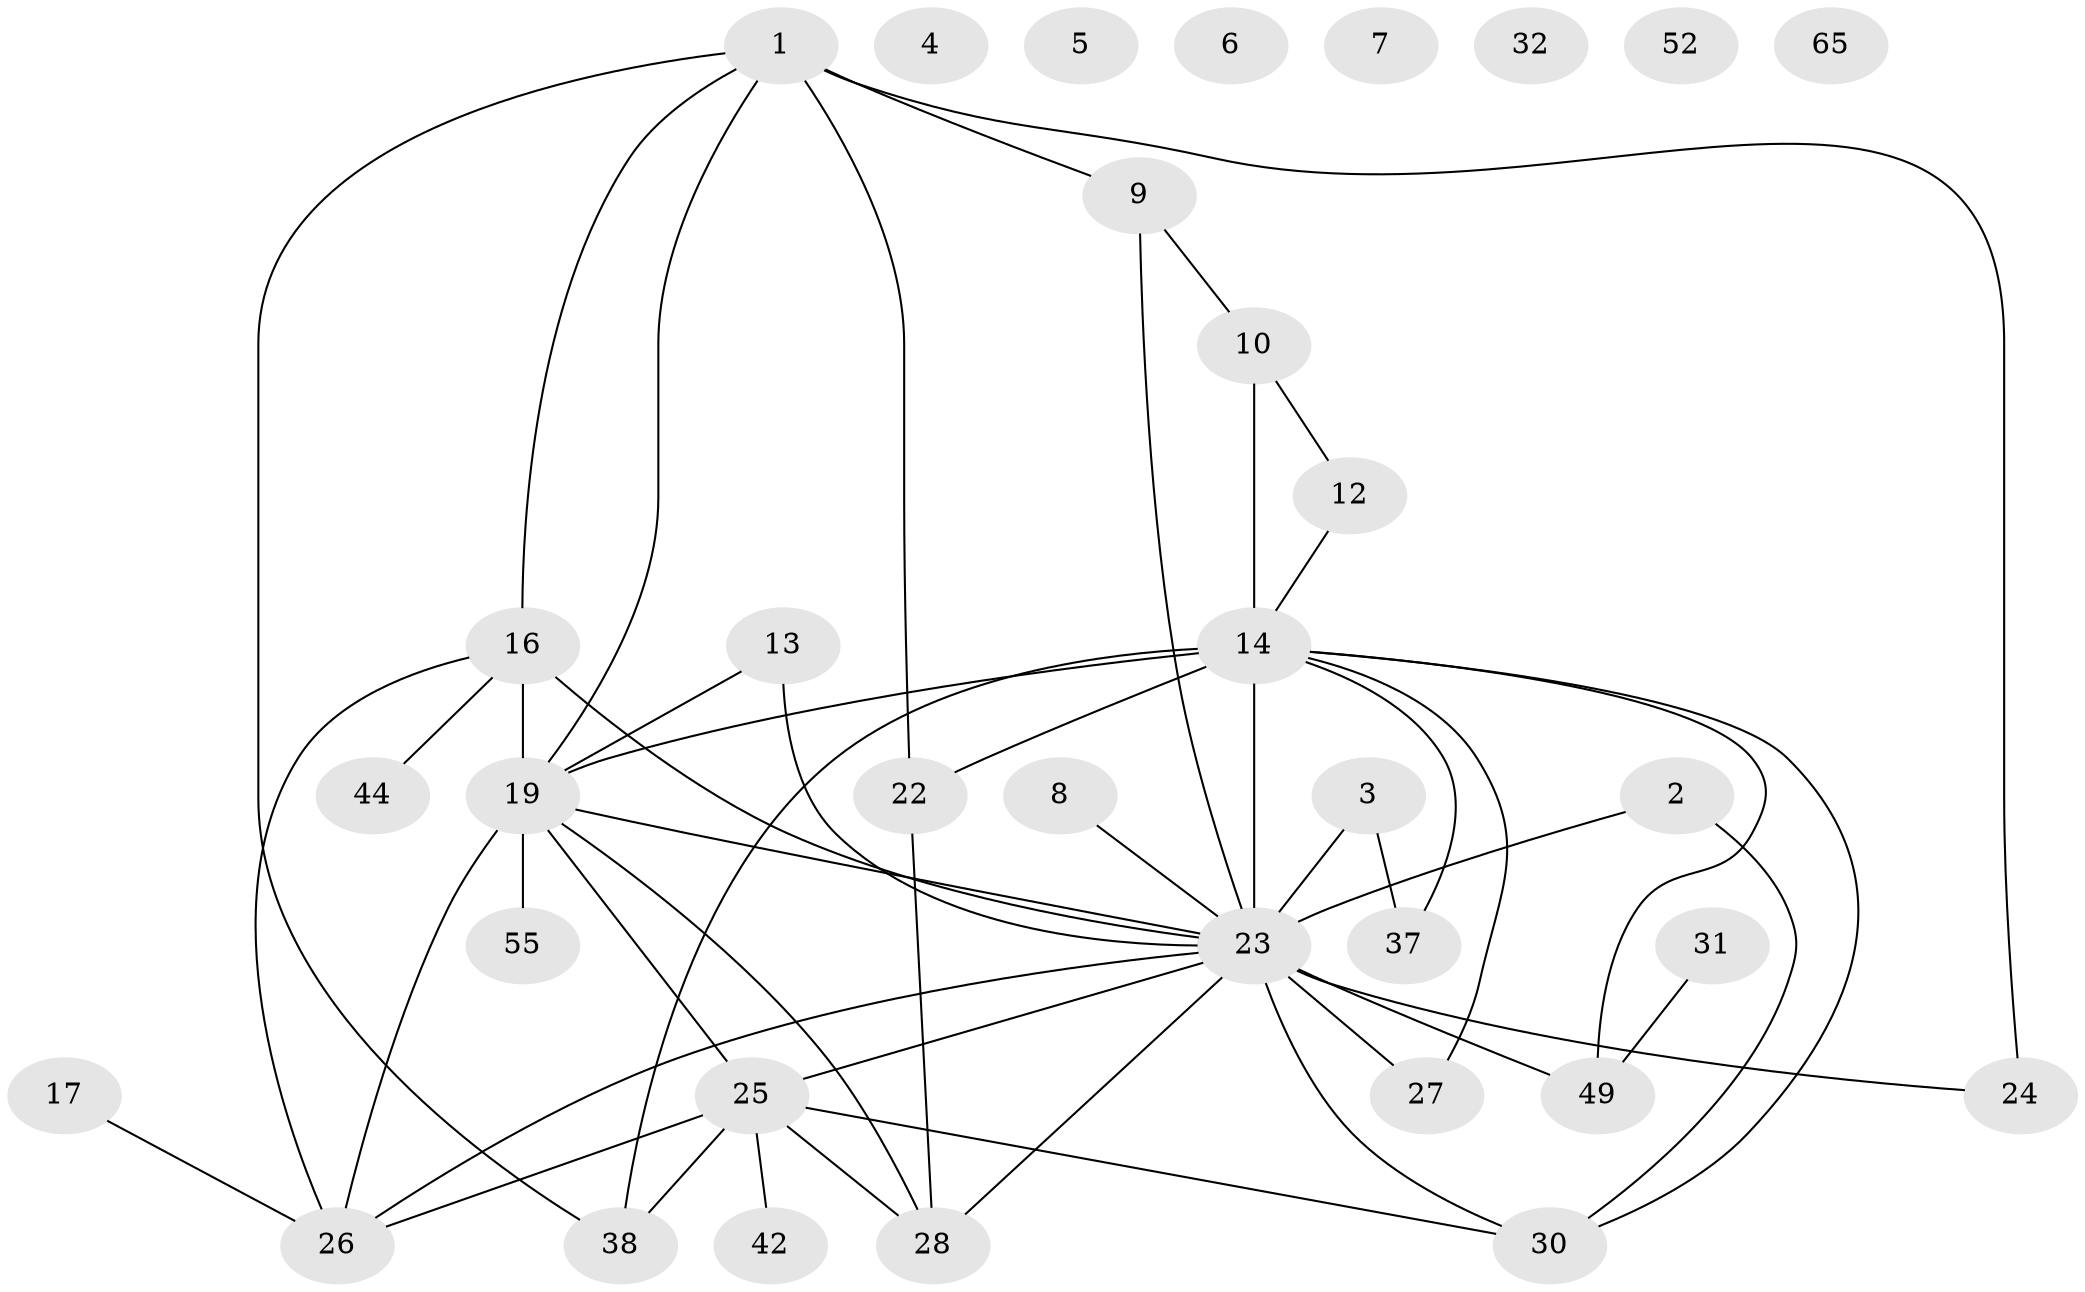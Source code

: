 // original degree distribution, {3: 0.21739130434782608, 2: 0.11594202898550725, 1: 0.2608695652173913, 0: 0.057971014492753624, 4: 0.21739130434782608, 6: 0.043478260869565216, 5: 0.057971014492753624, 8: 0.014492753623188406, 7: 0.014492753623188406}
// Generated by graph-tools (version 1.1) at 2025/13/03/09/25 04:13:10]
// undirected, 34 vertices, 50 edges
graph export_dot {
graph [start="1"]
  node [color=gray90,style=filled];
  1 [super="+48+46+11"];
  2;
  3 [super="+15+45"];
  4 [super="+50"];
  5;
  6 [super="+35"];
  7;
  8;
  9 [super="+56"];
  10;
  12;
  13 [super="+18"];
  14 [super="+20+43+54"];
  16 [super="+62"];
  17;
  19 [super="+33"];
  22 [super="+41"];
  23 [super="+59+40"];
  24 [super="+36"];
  25 [super="+61+58"];
  26 [super="+39"];
  27 [super="+34"];
  28 [super="+29+67"];
  30;
  31;
  32 [super="+53"];
  37;
  38;
  42;
  44;
  49 [super="+60"];
  52;
  55 [super="+69"];
  65;
  1 -- 19 [weight=2];
  1 -- 22 [weight=2];
  1 -- 38;
  1 -- 9;
  1 -- 24;
  1 -- 16;
  2 -- 30;
  2 -- 23 [weight=2];
  3 -- 37;
  3 -- 23 [weight=2];
  8 -- 23;
  9 -- 10;
  9 -- 23;
  10 -- 12;
  10 -- 14;
  12 -- 14;
  13 -- 23;
  13 -- 19;
  14 -- 37;
  14 -- 49;
  14 -- 22;
  14 -- 23 [weight=4];
  14 -- 30;
  14 -- 27;
  14 -- 38;
  14 -- 19 [weight=2];
  16 -- 26;
  16 -- 44 [weight=2];
  16 -- 23;
  16 -- 19 [weight=2];
  17 -- 26;
  19 -- 23;
  19 -- 55;
  19 -- 25;
  19 -- 26;
  19 -- 28;
  22 -- 28;
  23 -- 28;
  23 -- 24 [weight=2];
  23 -- 49;
  23 -- 25;
  23 -- 26;
  23 -- 30;
  23 -- 27;
  25 -- 26;
  25 -- 38;
  25 -- 42;
  25 -- 28;
  25 -- 30;
  31 -- 49;
}
